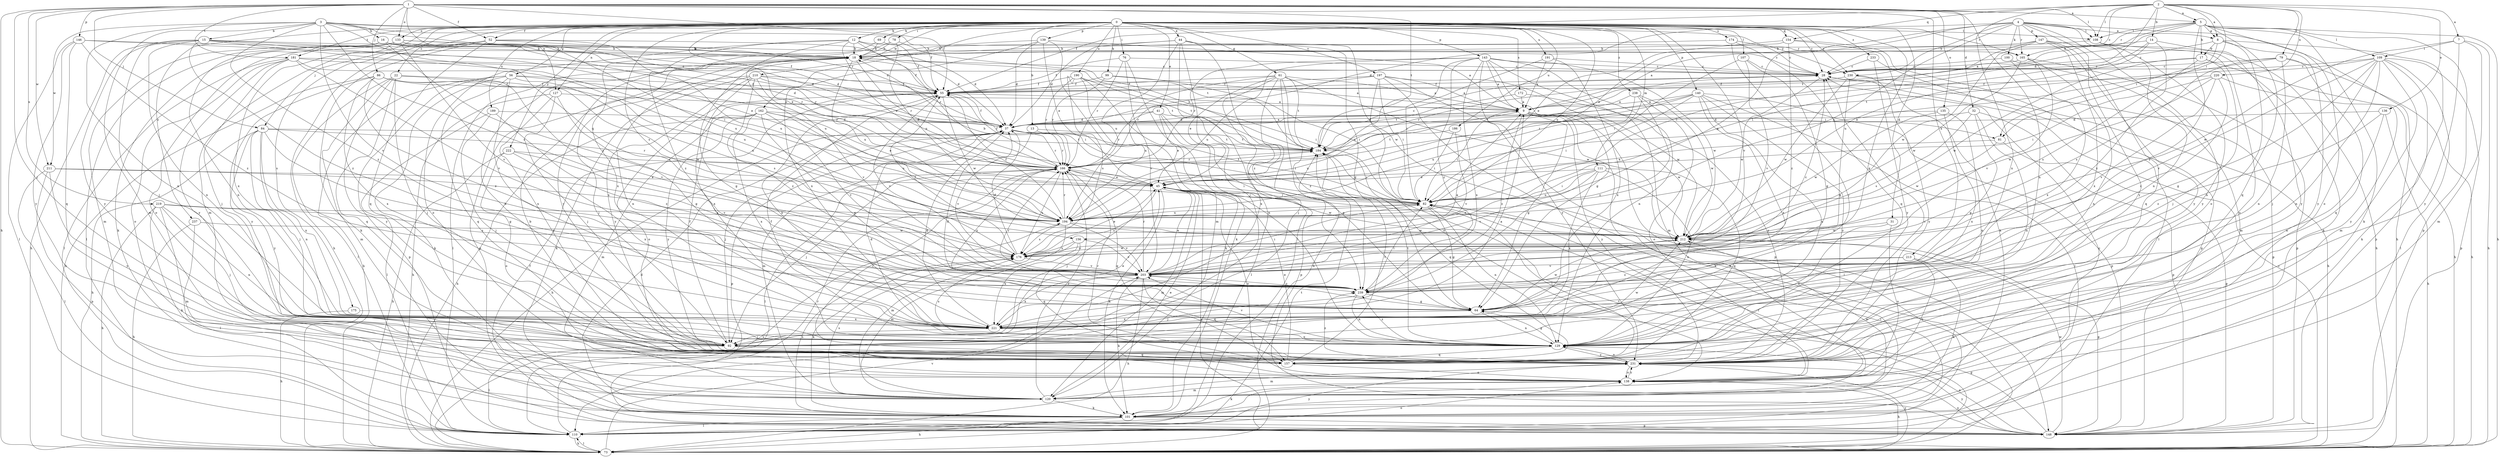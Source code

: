 strict digraph  {
0;
1;
2;
3;
4;
5;
7;
8;
9;
12;
13;
14;
15;
16;
17;
18;
22;
28;
31;
32;
37;
41;
44;
45;
52;
55;
56;
61;
64;
69;
73;
76;
78;
79;
81;
82;
84;
86;
92;
99;
100;
101;
107;
108;
109;
110;
111;
120;
127;
129;
133;
135;
136;
138;
139;
140;
143;
146;
147;
148;
154;
156;
157;
162;
165;
166;
172;
174;
175;
176;
181;
184;
186;
189;
190;
191;
194;
197;
203;
210;
211;
212;
213;
219;
220;
221;
222;
230;
231;
233;
237;
238;
239;
0 -> 12  [label=b];
0 -> 13  [label=b];
0 -> 22  [label=c];
0 -> 28  [label=c];
0 -> 31  [label=d];
0 -> 41  [label=e];
0 -> 44  [label=e];
0 -> 45  [label=e];
0 -> 52  [label=f];
0 -> 56  [label=g];
0 -> 61  [label=g];
0 -> 64  [label=g];
0 -> 69  [label=h];
0 -> 76  [label=i];
0 -> 78  [label=i];
0 -> 84  [label=j];
0 -> 99  [label=k];
0 -> 107  [label=l];
0 -> 111  [label=m];
0 -> 120  [label=m];
0 -> 127  [label=n];
0 -> 133  [label=o];
0 -> 139  [label=p];
0 -> 140  [label=p];
0 -> 143  [label=p];
0 -> 154  [label=q];
0 -> 162  [label=r];
0 -> 165  [label=r];
0 -> 172  [label=s];
0 -> 174  [label=s];
0 -> 175  [label=s];
0 -> 176  [label=s];
0 -> 181  [label=t];
0 -> 186  [label=u];
0 -> 189  [label=u];
0 -> 190  [label=u];
0 -> 191  [label=u];
0 -> 194  [label=u];
0 -> 197  [label=v];
0 -> 203  [label=v];
0 -> 210  [label=w];
0 -> 222  [label=y];
0 -> 230  [label=y];
0 -> 233  [label=z];
0 -> 237  [label=z];
0 -> 238  [label=z];
1 -> 5  [label=a];
1 -> 32  [label=d];
1 -> 52  [label=f];
1 -> 55  [label=f];
1 -> 73  [label=h];
1 -> 84  [label=j];
1 -> 86  [label=j];
1 -> 92  [label=j];
1 -> 108  [label=l];
1 -> 127  [label=n];
1 -> 129  [label=n];
1 -> 133  [label=o];
1 -> 135  [label=o];
1 -> 146  [label=p];
1 -> 181  [label=t];
1 -> 184  [label=t];
1 -> 211  [label=w];
1 -> 213  [label=x];
1 -> 219  [label=x];
2 -> 5  [label=a];
2 -> 7  [label=a];
2 -> 8  [label=a];
2 -> 14  [label=b];
2 -> 28  [label=c];
2 -> 37  [label=d];
2 -> 55  [label=f];
2 -> 79  [label=i];
2 -> 81  [label=i];
2 -> 108  [label=l];
2 -> 136  [label=o];
2 -> 154  [label=q];
2 -> 220  [label=x];
2 -> 221  [label=x];
3 -> 15  [label=b];
3 -> 16  [label=b];
3 -> 37  [label=d];
3 -> 55  [label=f];
3 -> 108  [label=l];
3 -> 120  [label=m];
3 -> 129  [label=n];
3 -> 156  [label=q];
3 -> 176  [label=s];
3 -> 203  [label=v];
3 -> 211  [label=w];
3 -> 230  [label=y];
3 -> 239  [label=z];
4 -> 8  [label=a];
4 -> 37  [label=d];
4 -> 45  [label=e];
4 -> 73  [label=h];
4 -> 100  [label=k];
4 -> 108  [label=l];
4 -> 129  [label=n];
4 -> 138  [label=o];
4 -> 147  [label=p];
4 -> 156  [label=q];
4 -> 165  [label=r];
4 -> 194  [label=u];
4 -> 230  [label=y];
4 -> 231  [label=y];
5 -> 8  [label=a];
5 -> 9  [label=a];
5 -> 17  [label=b];
5 -> 73  [label=h];
5 -> 101  [label=k];
5 -> 108  [label=l];
5 -> 109  [label=l];
5 -> 138  [label=o];
5 -> 148  [label=p];
5 -> 157  [label=q];
5 -> 165  [label=r];
5 -> 184  [label=t];
5 -> 239  [label=z];
7 -> 73  [label=h];
7 -> 109  [label=l];
7 -> 120  [label=m];
7 -> 212  [label=w];
7 -> 231  [label=y];
8 -> 17  [label=b];
8 -> 28  [label=c];
8 -> 81  [label=i];
8 -> 129  [label=n];
8 -> 148  [label=p];
8 -> 231  [label=y];
9 -> 37  [label=d];
9 -> 64  [label=g];
9 -> 81  [label=i];
9 -> 82  [label=i];
9 -> 101  [label=k];
9 -> 110  [label=l];
9 -> 194  [label=u];
9 -> 212  [label=w];
9 -> 231  [label=y];
9 -> 239  [label=z];
12 -> 18  [label=b];
12 -> 37  [label=d];
12 -> 45  [label=e];
12 -> 138  [label=o];
12 -> 165  [label=r];
12 -> 166  [label=r];
12 -> 194  [label=u];
12 -> 239  [label=z];
13 -> 166  [label=r];
13 -> 184  [label=t];
13 -> 203  [label=v];
14 -> 18  [label=b];
14 -> 82  [label=i];
14 -> 194  [label=u];
14 -> 231  [label=y];
14 -> 239  [label=z];
15 -> 18  [label=b];
15 -> 37  [label=d];
15 -> 45  [label=e];
15 -> 73  [label=h];
15 -> 82  [label=i];
15 -> 92  [label=j];
15 -> 129  [label=n];
15 -> 231  [label=y];
15 -> 239  [label=z];
16 -> 18  [label=b];
16 -> 55  [label=f];
16 -> 120  [label=m];
16 -> 129  [label=n];
16 -> 166  [label=r];
16 -> 176  [label=s];
17 -> 28  [label=c];
17 -> 73  [label=h];
17 -> 92  [label=j];
17 -> 176  [label=s];
17 -> 212  [label=w];
18 -> 28  [label=c];
18 -> 55  [label=f];
18 -> 64  [label=g];
18 -> 110  [label=l];
18 -> 129  [label=n];
18 -> 148  [label=p];
18 -> 166  [label=r];
18 -> 194  [label=u];
22 -> 55  [label=f];
22 -> 92  [label=j];
22 -> 110  [label=l];
22 -> 120  [label=m];
22 -> 157  [label=q];
22 -> 203  [label=v];
22 -> 231  [label=y];
28 -> 55  [label=f];
28 -> 73  [label=h];
28 -> 166  [label=r];
28 -> 212  [label=w];
31 -> 129  [label=n];
31 -> 138  [label=o];
31 -> 212  [label=w];
32 -> 37  [label=d];
32 -> 64  [label=g];
32 -> 129  [label=n];
32 -> 148  [label=p];
32 -> 176  [label=s];
37 -> 9  [label=a];
37 -> 55  [label=f];
37 -> 73  [label=h];
37 -> 82  [label=i];
37 -> 92  [label=j];
37 -> 120  [label=m];
37 -> 148  [label=p];
37 -> 166  [label=r];
37 -> 184  [label=t];
41 -> 37  [label=d];
41 -> 45  [label=e];
41 -> 64  [label=g];
41 -> 110  [label=l];
41 -> 148  [label=p];
41 -> 166  [label=r];
44 -> 18  [label=b];
44 -> 37  [label=d];
44 -> 64  [label=g];
44 -> 92  [label=j];
44 -> 110  [label=l];
44 -> 194  [label=u];
44 -> 212  [label=w];
44 -> 239  [label=z];
45 -> 82  [label=i];
45 -> 92  [label=j];
45 -> 101  [label=k];
45 -> 120  [label=m];
45 -> 138  [label=o];
45 -> 212  [label=w];
52 -> 18  [label=b];
52 -> 37  [label=d];
52 -> 73  [label=h];
52 -> 101  [label=k];
52 -> 157  [label=q];
52 -> 194  [label=u];
55 -> 9  [label=a];
55 -> 138  [label=o];
55 -> 203  [label=v];
55 -> 212  [label=w];
55 -> 221  [label=x];
56 -> 55  [label=f];
56 -> 73  [label=h];
56 -> 101  [label=k];
56 -> 148  [label=p];
56 -> 157  [label=q];
56 -> 166  [label=r];
56 -> 176  [label=s];
56 -> 221  [label=x];
61 -> 9  [label=a];
61 -> 45  [label=e];
61 -> 55  [label=f];
61 -> 73  [label=h];
61 -> 92  [label=j];
61 -> 184  [label=t];
61 -> 194  [label=u];
61 -> 212  [label=w];
61 -> 221  [label=x];
61 -> 239  [label=z];
64 -> 37  [label=d];
64 -> 129  [label=n];
64 -> 203  [label=v];
64 -> 212  [label=w];
64 -> 221  [label=x];
69 -> 18  [label=b];
69 -> 55  [label=f];
69 -> 221  [label=x];
73 -> 28  [label=c];
73 -> 45  [label=e];
73 -> 110  [label=l];
73 -> 184  [label=t];
73 -> 194  [label=u];
73 -> 203  [label=v];
73 -> 231  [label=y];
76 -> 28  [label=c];
76 -> 55  [label=f];
76 -> 101  [label=k];
76 -> 166  [label=r];
76 -> 203  [label=v];
78 -> 18  [label=b];
78 -> 184  [label=t];
78 -> 194  [label=u];
78 -> 231  [label=y];
79 -> 28  [label=c];
79 -> 45  [label=e];
79 -> 73  [label=h];
79 -> 129  [label=n];
79 -> 157  [label=q];
79 -> 176  [label=s];
81 -> 45  [label=e];
81 -> 148  [label=p];
81 -> 212  [label=w];
82 -> 18  [label=b];
82 -> 64  [label=g];
82 -> 129  [label=n];
82 -> 176  [label=s];
82 -> 194  [label=u];
84 -> 64  [label=g];
84 -> 73  [label=h];
84 -> 92  [label=j];
84 -> 129  [label=n];
84 -> 166  [label=r];
84 -> 184  [label=t];
84 -> 221  [label=x];
84 -> 231  [label=y];
86 -> 55  [label=f];
86 -> 73  [label=h];
86 -> 194  [label=u];
86 -> 212  [label=w];
86 -> 221  [label=x];
86 -> 231  [label=y];
86 -> 239  [label=z];
92 -> 18  [label=b];
92 -> 45  [label=e];
92 -> 55  [label=f];
92 -> 110  [label=l];
92 -> 157  [label=q];
92 -> 212  [label=w];
99 -> 9  [label=a];
99 -> 55  [label=f];
99 -> 82  [label=i];
99 -> 166  [label=r];
100 -> 28  [label=c];
100 -> 120  [label=m];
100 -> 221  [label=x];
101 -> 28  [label=c];
101 -> 37  [label=d];
101 -> 73  [label=h];
101 -> 82  [label=i];
101 -> 110  [label=l];
101 -> 148  [label=p];
101 -> 176  [label=s];
107 -> 28  [label=c];
107 -> 64  [label=g];
107 -> 82  [label=i];
107 -> 203  [label=v];
108 -> 9  [label=a];
108 -> 73  [label=h];
108 -> 101  [label=k];
108 -> 231  [label=y];
109 -> 28  [label=c];
109 -> 64  [label=g];
109 -> 92  [label=j];
109 -> 101  [label=k];
109 -> 110  [label=l];
109 -> 120  [label=m];
109 -> 129  [label=n];
109 -> 148  [label=p];
109 -> 184  [label=t];
109 -> 203  [label=v];
110 -> 73  [label=h];
110 -> 82  [label=i];
110 -> 138  [label=o];
110 -> 166  [label=r];
110 -> 184  [label=t];
110 -> 231  [label=y];
111 -> 45  [label=e];
111 -> 82  [label=i];
111 -> 129  [label=n];
111 -> 157  [label=q];
111 -> 194  [label=u];
111 -> 203  [label=v];
111 -> 221  [label=x];
120 -> 45  [label=e];
120 -> 101  [label=k];
120 -> 166  [label=r];
120 -> 176  [label=s];
120 -> 212  [label=w];
127 -> 9  [label=a];
127 -> 64  [label=g];
127 -> 73  [label=h];
127 -> 92  [label=j];
127 -> 231  [label=y];
129 -> 37  [label=d];
129 -> 55  [label=f];
129 -> 64  [label=g];
129 -> 157  [label=q];
129 -> 176  [label=s];
129 -> 184  [label=t];
129 -> 203  [label=v];
129 -> 231  [label=y];
129 -> 239  [label=z];
133 -> 18  [label=b];
133 -> 28  [label=c];
133 -> 101  [label=k];
133 -> 110  [label=l];
133 -> 138  [label=o];
133 -> 166  [label=r];
133 -> 194  [label=u];
133 -> 203  [label=v];
133 -> 221  [label=x];
135 -> 37  [label=d];
135 -> 129  [label=n];
135 -> 212  [label=w];
135 -> 221  [label=x];
136 -> 37  [label=d];
136 -> 73  [label=h];
136 -> 129  [label=n];
136 -> 239  [label=z];
138 -> 18  [label=b];
138 -> 73  [label=h];
138 -> 82  [label=i];
138 -> 101  [label=k];
138 -> 120  [label=m];
138 -> 231  [label=y];
139 -> 9  [label=a];
139 -> 18  [label=b];
139 -> 37  [label=d];
139 -> 45  [label=e];
139 -> 120  [label=m];
139 -> 221  [label=x];
140 -> 9  [label=a];
140 -> 82  [label=i];
140 -> 110  [label=l];
140 -> 129  [label=n];
140 -> 148  [label=p];
140 -> 166  [label=r];
140 -> 184  [label=t];
140 -> 221  [label=x];
140 -> 231  [label=y];
143 -> 9  [label=a];
143 -> 28  [label=c];
143 -> 64  [label=g];
143 -> 82  [label=i];
143 -> 120  [label=m];
143 -> 129  [label=n];
143 -> 166  [label=r];
143 -> 194  [label=u];
143 -> 212  [label=w];
143 -> 221  [label=x];
143 -> 231  [label=y];
143 -> 239  [label=z];
146 -> 18  [label=b];
146 -> 37  [label=d];
146 -> 110  [label=l];
146 -> 157  [label=q];
146 -> 231  [label=y];
146 -> 239  [label=z];
147 -> 18  [label=b];
147 -> 82  [label=i];
147 -> 138  [label=o];
147 -> 157  [label=q];
147 -> 212  [label=w];
147 -> 221  [label=x];
147 -> 231  [label=y];
148 -> 55  [label=f];
148 -> 64  [label=g];
148 -> 129  [label=n];
148 -> 138  [label=o];
148 -> 212  [label=w];
148 -> 231  [label=y];
154 -> 18  [label=b];
154 -> 45  [label=e];
154 -> 101  [label=k];
154 -> 110  [label=l];
154 -> 239  [label=z];
156 -> 120  [label=m];
156 -> 157  [label=q];
156 -> 176  [label=s];
156 -> 203  [label=v];
156 -> 221  [label=x];
157 -> 45  [label=e];
157 -> 82  [label=i];
157 -> 138  [label=o];
157 -> 166  [label=r];
157 -> 184  [label=t];
162 -> 37  [label=d];
162 -> 45  [label=e];
162 -> 64  [label=g];
162 -> 73  [label=h];
162 -> 120  [label=m];
162 -> 194  [label=u];
162 -> 203  [label=v];
162 -> 221  [label=x];
162 -> 231  [label=y];
165 -> 28  [label=c];
165 -> 129  [label=n];
165 -> 148  [label=p];
165 -> 203  [label=v];
165 -> 212  [label=w];
166 -> 45  [label=e];
166 -> 55  [label=f];
166 -> 82  [label=i];
166 -> 92  [label=j];
166 -> 110  [label=l];
166 -> 157  [label=q];
166 -> 176  [label=s];
166 -> 184  [label=t];
166 -> 239  [label=z];
172 -> 9  [label=a];
172 -> 184  [label=t];
172 -> 231  [label=y];
174 -> 18  [label=b];
174 -> 28  [label=c];
174 -> 92  [label=j];
174 -> 157  [label=q];
175 -> 73  [label=h];
175 -> 221  [label=x];
176 -> 37  [label=d];
176 -> 45  [label=e];
176 -> 55  [label=f];
176 -> 101  [label=k];
176 -> 203  [label=v];
176 -> 212  [label=w];
181 -> 28  [label=c];
181 -> 37  [label=d];
181 -> 92  [label=j];
181 -> 110  [label=l];
181 -> 138  [label=o];
181 -> 194  [label=u];
181 -> 203  [label=v];
181 -> 231  [label=y];
184 -> 18  [label=b];
184 -> 28  [label=c];
184 -> 82  [label=i];
184 -> 157  [label=q];
184 -> 166  [label=r];
186 -> 82  [label=i];
186 -> 184  [label=t];
186 -> 203  [label=v];
189 -> 37  [label=d];
189 -> 92  [label=j];
189 -> 110  [label=l];
189 -> 239  [label=z];
190 -> 55  [label=f];
190 -> 82  [label=i];
190 -> 101  [label=k];
190 -> 129  [label=n];
190 -> 166  [label=r];
190 -> 176  [label=s];
190 -> 184  [label=t];
191 -> 9  [label=a];
191 -> 28  [label=c];
191 -> 194  [label=u];
191 -> 221  [label=x];
194 -> 55  [label=f];
194 -> 120  [label=m];
194 -> 166  [label=r];
194 -> 176  [label=s];
194 -> 203  [label=v];
194 -> 212  [label=w];
197 -> 9  [label=a];
197 -> 55  [label=f];
197 -> 73  [label=h];
197 -> 82  [label=i];
197 -> 138  [label=o];
197 -> 148  [label=p];
197 -> 166  [label=r];
197 -> 212  [label=w];
203 -> 9  [label=a];
203 -> 28  [label=c];
203 -> 45  [label=e];
203 -> 73  [label=h];
203 -> 82  [label=i];
203 -> 101  [label=k];
203 -> 110  [label=l];
203 -> 157  [label=q];
203 -> 166  [label=r];
203 -> 221  [label=x];
203 -> 239  [label=z];
210 -> 55  [label=f];
210 -> 82  [label=i];
210 -> 92  [label=j];
210 -> 101  [label=k];
210 -> 184  [label=t];
210 -> 203  [label=v];
210 -> 221  [label=x];
210 -> 231  [label=y];
210 -> 239  [label=z];
211 -> 45  [label=e];
211 -> 110  [label=l];
211 -> 148  [label=p];
211 -> 194  [label=u];
211 -> 231  [label=y];
212 -> 45  [label=e];
212 -> 148  [label=p];
212 -> 176  [label=s];
213 -> 101  [label=k];
213 -> 138  [label=o];
213 -> 203  [label=v];
213 -> 239  [label=z];
219 -> 73  [label=h];
219 -> 92  [label=j];
219 -> 101  [label=k];
219 -> 120  [label=m];
219 -> 129  [label=n];
219 -> 176  [label=s];
219 -> 194  [label=u];
220 -> 55  [label=f];
220 -> 82  [label=i];
220 -> 203  [label=v];
220 -> 212  [label=w];
220 -> 231  [label=y];
220 -> 239  [label=z];
221 -> 9  [label=a];
221 -> 37  [label=d];
221 -> 92  [label=j];
221 -> 129  [label=n];
222 -> 73  [label=h];
222 -> 138  [label=o];
222 -> 166  [label=r];
222 -> 203  [label=v];
222 -> 221  [label=x];
230 -> 55  [label=f];
230 -> 64  [label=g];
230 -> 148  [label=p];
230 -> 212  [label=w];
230 -> 231  [label=y];
231 -> 28  [label=c];
231 -> 120  [label=m];
231 -> 129  [label=n];
231 -> 138  [label=o];
231 -> 166  [label=r];
231 -> 239  [label=z];
233 -> 28  [label=c];
233 -> 148  [label=p];
233 -> 231  [label=y];
237 -> 73  [label=h];
237 -> 110  [label=l];
237 -> 212  [label=w];
238 -> 9  [label=a];
238 -> 138  [label=o];
238 -> 194  [label=u];
238 -> 212  [label=w];
238 -> 239  [label=z];
239 -> 64  [label=g];
239 -> 82  [label=i];
239 -> 92  [label=j];
239 -> 129  [label=n];
239 -> 166  [label=r];
}
